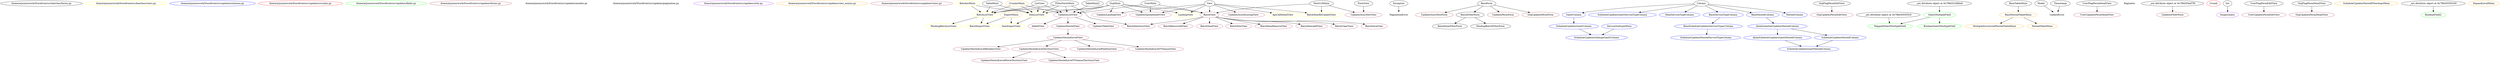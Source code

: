 digraph ClassTree {
	"/home/arjoonn/work/Storefront/src/batches/forms.py" [color=Black]
	"/home/arjoonn/work/Storefront/src/batches/views.py" [color=Yellow]
	"/home/arjoonn/work/Storefront/src/updates/columns.py" [color=Blue]
	"/home/arjoonn/work/Storefront/src/updates/crumbs.py" [color=Red]
	"/home/arjoonn/work/Storefront/src/updates/fields.py" [color=Green]
	"/home/arjoonn/work/Storefront/src/updates/forms.py" [color=Brown]
	"/home/arjoonn/work/Storefront/src/updates/models.py" [color=Azure]
	"/home/arjoonn/work/Storefront/src/updates/pagination.py" [color=Ivory]
	"/home/arjoonn/work/Storefront/src/updates/utils.py" [color=Purple]
	"/home/arjoonn/work/Storefront/src/updates/view_mixins.py" [color=Orange]
	"/home/arjoonn/work/Storefront/src/updates/views.py" [color=Maroon]
	UpdatesNestedLevelRetailersView [color=Maroon]
	BatchListView [color=Yellow]
	PaginationError [color=Ivory]
	UpdatesSyncNewForm [color=Brown]
	ApiCallDetailView [color=Yellow]
	UpdatesNestedLevelTerritoryView [color=Maroon]
	BatchRemoveAllView [color=Maroon]
	BatchSendView [color=Maroon]
	UpdatesSyncExistingView [color=Maroon]
	AlulaScheduleUpdatesGanttNestedColumn [color=Blue]
	UpdatesNestedLevelMovieTerritoryView [color=Maroon]
	UpdatesNestedLevelPlatformView [color=Maroon]
	UpdatesNestedLevelTVSeasonTerritoryView [color=Maroon]
	BatchNewView [color=Maroon]
	OrgUpdatesPermEditView [color=Maroon]
	MappedSelectMultipleField [color=Green]
	CrumbsMixin [color=Orange]
	BatchItemRemoveView [color=Maroon]
	PendingBatchListView [color=Yellow]
	BatchFilterForm [color=Black]
	MultipleStructuredNestedTableMixin [color=Orange]
	UpdateError [color=Azure]
	GanttColumn [color=Blue]
	UpdatesNestedLevelTVSeasonView [color=Maroon]
	BatchItemFilterForm [color=Black]
	UserUpdatesPermDetailView [color=Maroon]
	SelectMultipleField [color=Green]
	BatchItemAddView [color=Maroon]
	LandingView [color=Yellow]
	ScheduleUpdatesNestedServiceTypeColumn [color=Blue]
	ScheduleUpdatesGanttNestedColumn [color=Blue]
	ScheduleUpdatesSubtypeGanttColumn [color=Blue]
	Paginator [color=Ivory]
	PendingBatchFilterForm [color=Black]
	BatchClearView [color=Maroon]
	BooleanSelectMultipleField [color=Green]
	UpdatesSyncNewView [color=Maroon]
	UpdatesFilterForm [color=Brown]
	UpdatesListView [color=Maroon]
	ItemExportView [color=Yellow]
	ScheduleUpdatesGanttServiceTypeColumn [color=Blue]
	ScheduleUpdatesGanttColumn [color=Blue]
	MainServiceTypeColumn [color=Blue]
	BaseServiceTypeColumn [color=Blue]
	BatchItemReUpdateView [color=Yellow]
	UpdatesNestedLevelView [color=Maroon]
	UpdatesSpreadsheetView [color=Maroon]
	AddedView [color=Maroon]
	BaseNestedColumn [color=Blue]
	Crumb [color=Red]
	BatchItemSaveView [color=Maroon]
	ItemListView [color=Yellow]
	AlulaScheduleUpdatesNestedColumn [color=Blue]
	EmptyQuery [color=Purple]
	BaseNestedTableMixin [color=Orange]
	BatchesMixin [color=Yellow]
	UpdatesLandingView [color=Maroon]
	UpdatesPermForm [color=Brown]
	OrgUpdatesPermForm [color=Brown]
	UpdatesNestedView [color=Maroon]
	UpdatesTableView [color=Maroon]
	BatchView [color=Maroon]
	UserUpdatesPermEditView [color=Maroon]
	ScheduleUpdatesNestedColumn [color=Blue]
	ExportMixin [color=Orange]
	NestedTableMixin [color=Orange]
	BatchSaveView [color=Maroon]
	BatchExportView [color=Yellow]
	ServiceSubtypeMixin [color=Blue]
	OrgUpdatesPermDetailView [color=Maroon]
	ScheduleUpdatesNestedFilterArgsMixin [color=Orange]
	BooleanField2 [color=Green]
	NestedColumn [color=Blue]
	ExpandLevelMixin [color=Orange]
	BaseScheduleUpdatesServiceTypesColumn [color=Blue]
	Exception -> PaginationError
	BaseNestedTableMixin -> MultipleStructuredNestedTableMixin
	FilterFormMixin -> UpdatesListView
	BaseForm -> UpdatesPermForm
	BaseForm -> OrgUpdatesPermForm
	Column -> GanttColumn
	BatchesMixin -> ItemListView
	UserMixin -> UpdatesSpreadsheetView
	UpdatesNestedLevelTerritoryView -> UpdatesNestedLevelMovieTerritoryView
	UpdatesNestedLevelView -> UpdatesNestedLevelRetailersView
	BaseNestedColumn -> AlulaScheduleUpdatesNestedColumn
	list -> EmptyQuery
	CrumbsMixin -> UpdatesListView
	UpdatesNestedLevelTerritoryView -> UpdatesNestedLevelTVSeasonTerritoryView
	BatchView -> BatchRemoveAllView
	UpdatesNestedLevelView -> UpdatesNestedLevelPlatformView
	Column -> BaseServiceTypeColumn
	SelectMultipleField -> BooleanSelectMultipleField
	BatchView -> BatchClearView
	UserMixin -> BatchView
	Model -> UpdateError
	View -> ApiCallDetailView
	View -> UpdatesLandingView
	ItemListView -> ItemExportView
	CrumbsMixin -> BatchListView
	ScheduleUpdatesNestedColumn -> ScheduleUpdatesGanttNestedColumn
	View -> BatchItemReUpdateView
	BaseTableMixin -> BaseNestedTableMixin
	BatchView -> BatchItemRemoveView
	Column -> ScheduleUpdatesGanttServiceTypeColumn
	BaseForm -> BatchFilterForm
	NextUrlMixin -> UpdatesSyncNewView
	Column -> BaseNestedColumn
	AlulaScheduleUpdatesNestedColumn -> ScheduleUpdatesNestedColumn
	<_ast.Attribute object at 0x7f8d30550c50> -> BooleanField2
	BaseServiceTypeColumn -> BaseScheduleUpdatesServiceTypesColumn
	OrgMixin -> LandingView
	TableMixin -> ItemListView
	BaseNestedTableMixin -> NestedTableMixin
	UserFlagPermEditView -> UserUpdatesPermEditView
	UpdatesListView -> UpdatesTableView
	BatchesMixin -> BatchListView
	BatchFilterForm -> PendingBatchFilterForm
	UpdatesNestedView -> UpdatesNestedLevelView
	OrgMixin -> UpdatesSpreadsheetView
	<_ast.Attribute object at 0x7f8d304af7f0> -> UpdatesFilterForm
	UserFlagPermDetailView -> UserUpdatesPermDetailView
	View -> BatchView
	BatchListView -> PendingBatchListView
	GanttColumn -> ScheduleUpdatesGanttColumn
	Timestamp -> UpdateError
	UpdatesListView -> UpdatesNestedView
	TableMixin -> BatchListView
	OrgMixin -> BatchView
	ListView -> UpdatesListView
	OrgMixin -> ItemListView
	<_ast.Attribute object at 0x7f8d305505c0> -> MappedSelectMultipleField
	FilterFormMixin -> BatchListView
	BaseScheduleUpdatesServiceTypesColumn -> ScheduleUpdatesNestedServiceTypeColumn
	AlulaScheduleUpdatesNestedColumn -> AlulaScheduleUpdatesGanttNestedColumn
	BatchView -> BatchSendView
	UpdatesListView -> AddedView
	NextUrlMixin -> BatchItemReUpdateView
	BatchView -> BatchNewView
	CrumbsMixin -> ItemListView
	Column -> MainServiceTypeColumn
	Column -> NestedColumn
	AlulaScheduleUpdatesGanttNestedColumn -> ScheduleUpdatesGanttNestedColumn
	ListView -> ItemListView
	ServiceSubtypeMixin -> ScheduleUpdatesSubtypeGanttColumn
	BatchView -> BatchItemSaveView
	View -> UpdatesSyncExistingView
	UserMixin -> UpdatesListView
	OrgFlagPermDetailView -> OrgUpdatesPermDetailView
	TableMixin2 -> UpdatesListView
	BatchListView -> BatchExportView
	ExportMixin -> ItemExportView
	BatchView -> BatchItemAddView
	OrgMixin -> UpdatesListView
	ListView -> BatchListView
	OrgMixin -> UpdatesLandingView
	ScheduleUpdatesGanttColumn -> ScheduleUpdatesSubtypeGanttColumn
	<_ast.Attribute object at 0x7f8d32348be0> -> SelectMultipleField
	SelectMultipleField -> MappedSelectMultipleField
	BatchFilterForm -> BatchItemFilterForm
	BatchView -> BatchSaveView
	FilterFormMixin -> BatchItemSaveView
	BaseForm -> UpdatesSyncNewForm
	FilterFormMixin -> ItemListView
	OrgFlagPermEditView -> OrgUpdatesPermEditView
	View -> UpdatesSpreadsheetView
	ExportMixin -> BatchExportView
	UpdatesNestedLevelView -> UpdatesNestedLevelTerritoryView
	UpdatesNestedLevelView -> UpdatesNestedLevelTVSeasonView
	View -> LandingView
	FormView -> UpdatesSyncNewView
	NextUrlMixin -> BatchView
	OrgMixin -> BatchListView
}
